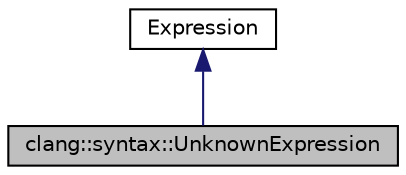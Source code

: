 digraph "clang::syntax::UnknownExpression"
{
 // LATEX_PDF_SIZE
  bgcolor="transparent";
  edge [fontname="Helvetica",fontsize="10",labelfontname="Helvetica",labelfontsize="10"];
  node [fontname="Helvetica",fontsize="10",shape=record];
  Node1 [label="clang::syntax::UnknownExpression",height=0.2,width=0.4,color="black", fillcolor="grey75", style="filled", fontcolor="black",tooltip="An expression of an unknown kind, i.e."];
  Node2 -> Node1 [dir="back",color="midnightblue",fontsize="10",style="solid",fontname="Helvetica"];
  Node2 [label="Expression",height=0.2,width=0.4,color="black",URL="$classExpression.html",tooltip=" "];
}
